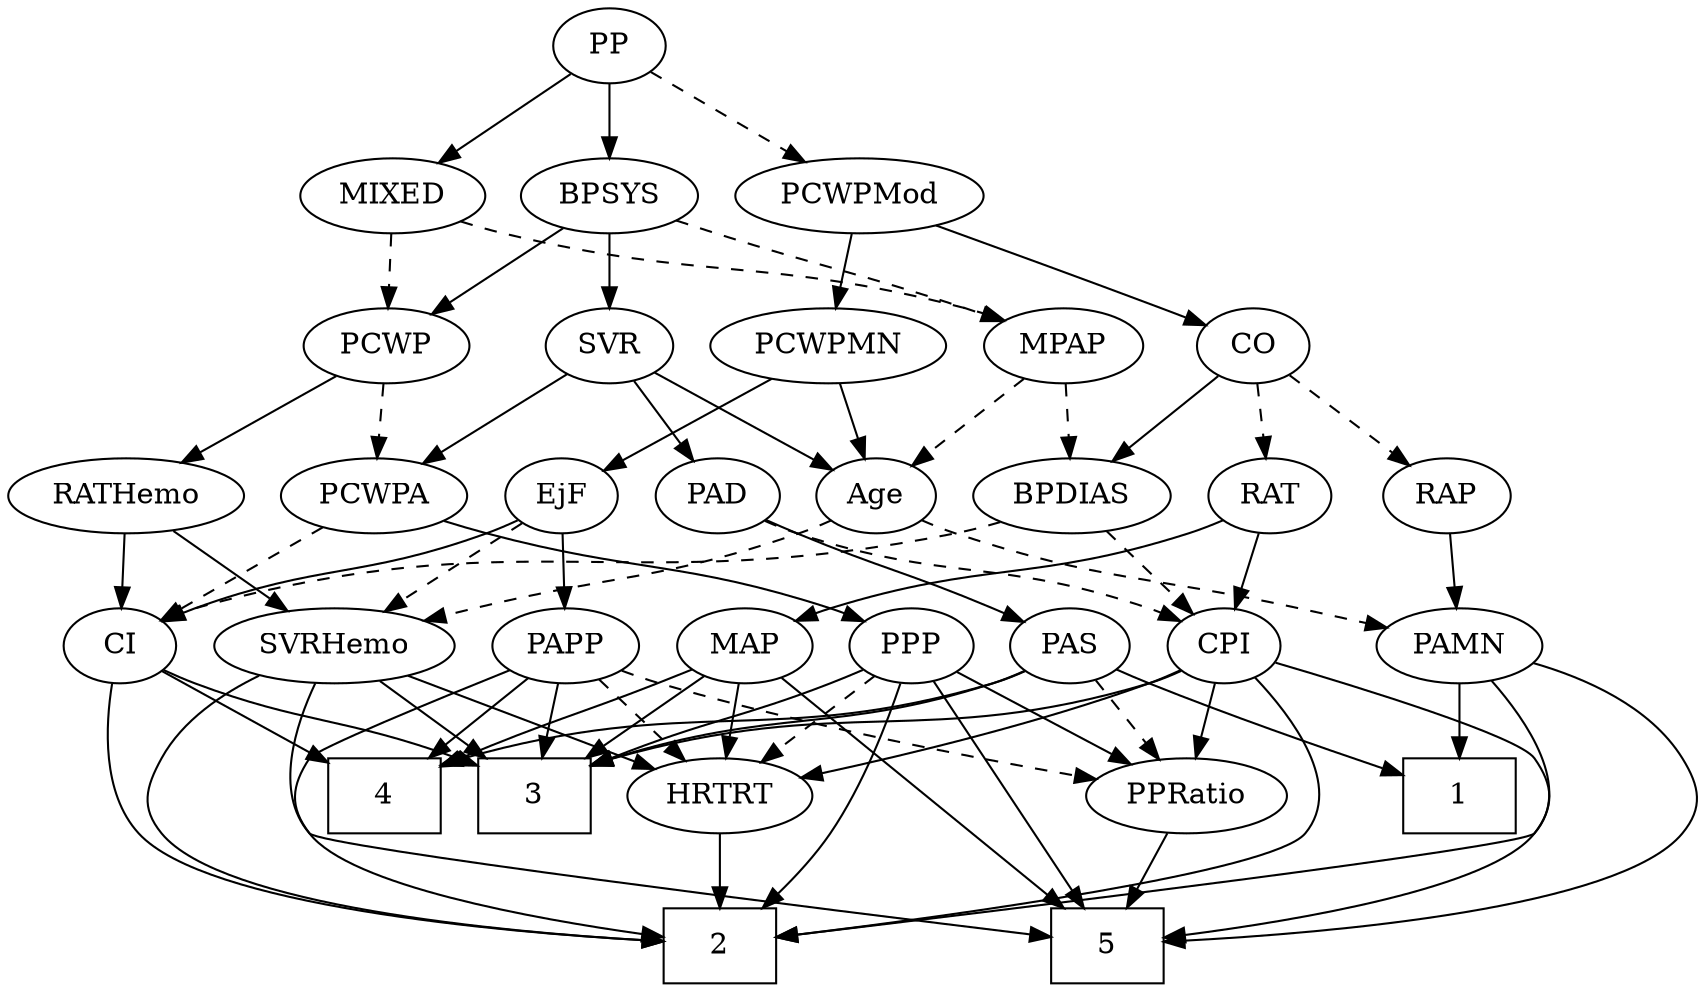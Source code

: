 strict digraph {
	graph [bb="0,0,763.19,468"];
	node [label="\N"];
	1	[height=0.5,
		pos="75.798,90",
		shape=box,
		width=0.75];
	2	[height=0.5,
		pos="584.8,18",
		shape=box,
		width=0.75];
	3	[height=0.5,
		pos="393.8,90",
		shape=box,
		width=0.75];
	4	[height=0.5,
		pos="185.8,90",
		shape=box,
		width=0.75];
	5	[height=0.5,
		pos="378.8,18",
		shape=box,
		width=0.75];
	Age	[height=0.5,
		pos="517.8,234",
		width=0.75];
	PAMN	[height=0.5,
		pos="75.798,162",
		width=1.011];
	Age -> PAMN	[pos="e,103.29,174.23 497.32,221.86 492.36,219.58 486.99,217.44 481.8,216 327.28,173.14 279.16,215.54 122.8,180 119.58,179.27 116.29,178.38 \
113,177.4",
		style=dashed];
	SVRHemo	[height=0.5,
		pos="630.8,162",
		width=1.3902];
	Age -> SVRHemo	[pos="e,606.81,177.86 536.97,221.13 553.68,210.77 578.27,195.54 598.09,183.26",
		style=dashed];
	EjF	[height=0.5,
		pos="445.8,234",
		width=0.75];
	EjF -> SVRHemo	[pos="e,594.9,174.65 466.96,222.58 471.8,220.32 476.94,218 481.8,216 516,201.88 555.48,187.94 585.21,177.9",
		style=dashed];
	CI	[height=0.5,
		pos="463.8,162",
		width=0.75];
	EjF -> CI	[pos="e,459.48,179.79 450.16,216.05 452.19,208.14 454.66,198.54 456.94,189.69",
		style=solid];
	PAPP	[height=0.5,
		pos="314.8,162",
		width=0.88464];
	EjF -> PAPP	[pos="e,337.32,175.03 425.33,222.06 404.14,210.74 370.78,192.91 346.24,179.8",
		style=solid];
	RAP	[height=0.5,
		pos="106.8,234",
		width=0.77632];
	RAP -> PAMN	[pos="e,83.307,179.96 99.451,216.41 95.875,208.34 91.489,198.43 87.469,189.35",
		style=solid];
	MIXED	[height=0.5,
		pos="479.8,378",
		width=1.1193];
	MPAP	[height=0.5,
		pos="479.8,306",
		width=0.97491];
	MIXED -> MPAP	[pos="e,479.8,324.1 479.8,359.7 479.8,351.98 479.8,342.71 479.8,334.11",
		style=dashed];
	PCWP	[height=0.5,
		pos="641.8,306",
		width=0.97491];
	MIXED -> PCWP	[pos="e,615.92,318.18 507.65,364.97 534.96,353.17 576.7,335.13 606.36,322.31",
		style=dashed];
	MPAP -> Age	[pos="e,508.86,251.47 488.8,288.41 493.35,280.04 498.96,269.71 504.03,260.37",
		style=dashed];
	BPDIAS	[height=0.5,
		pos="358.8,234",
		width=1.1735];
	MPAP -> BPDIAS	[pos="e,382.81,248.89 457.32,292 438.87,281.32 412.47,266.05 391.65,254",
		style=dashed];
	BPSYS	[height=0.5,
		pos="575.8,378",
		width=1.0471];
	BPSYS -> MPAP	[pos="e,499.34,321.25 555.91,362.5 541.91,352.29 523,338.5 507.52,327.22",
		style=dashed];
	SVR	[height=0.5,
		pos="560.8,306",
		width=0.77632];
	BPSYS -> SVR	[pos="e,564.5,324.28 572.17,360.05 570.5,352.26 568.47,342.82 566.6,334.08",
		style=solid];
	BPSYS -> PCWP	[pos="e,626.88,322.82 590.77,361.12 599.38,351.99 610.35,340.36 619.91,330.22",
		style=solid];
	PAD	[height=0.5,
		pos="269.8,234",
		width=0.79437];
	PAS	[height=0.5,
		pos="158.8,162",
		width=0.75];
	PAD -> PAS	[pos="e,177.82,175 250.21,220.65 232.51,209.48 206.26,192.93 186.43,180.42",
		style=solid];
	CPI	[height=0.5,
		pos="391.8,162",
		width=0.75];
	PAD -> CPI	[pos="e,371.72,174.52 290.22,221.28 310.13,209.86 340.6,192.37 362.98,179.54",
		style=dashed];
	CO	[height=0.5,
		pos="257.8,306",
		width=0.75];
	CO -> RAP	[pos="e,128.88,245.24 236.16,294.97 210.52,283.08 167.58,263.18 138.26,249.58",
		style=dashed];
	RAT	[height=0.5,
		pos="195.8,234",
		width=0.75827];
	CO -> RAT	[pos="e,208.93,249.82 244.65,290.15 236.26,280.69 225.24,268.24 215.78,257.56",
		style=dashed];
	CO -> BPDIAS	[pos="e,337.39,249.83 275.85,292.49 290.54,282.31 311.58,267.72 328.8,255.79",
		style=solid];
	PAS -> 1	[pos="e,95.977,108.02 142.4,147.17 131.37,137.87 116.54,125.36 103.68,114.52",
		style=solid];
	PAS -> 3	[pos="e,366.54,104.64 179.41,150.3 184.36,148 189.7,145.74 194.8,144 261.99,121.04 285.56,131.03 356.67,107.96",
		style=solid];
	PAS -> 4	[pos="e,179.07,108.45 165.2,144.41 168.23,136.54 171.94,126.93 175.37,118.04",
		style=solid];
	PPRatio	[height=0.5,
		pos="308.8,90",
		width=1.1013];
	PAS -> PPRatio	[pos="e,282.06,103.38 180.11,150.91 184.94,148.63 190.04,146.23 194.8,144 220.91,131.76 250.44,118.04 272.9,107.62",
		style=dashed];
	PAMN -> 1	[pos="e,75.798,108.1 75.798,143.7 75.798,135.98 75.798,126.71 75.798,118.11",
		style=solid];
	PAMN -> 2	[pos="e,557.71,21.742 60.486,145.39 43.397,126.1 20.519,93.218 39.798,72 67.946,41.02 373.14,40.083 414.8,36 460.54,31.517 513.2,26.232 \
547.64,22.759",
		style=solid];
	PAMN -> 5	[pos="e,351.71,18.51 50.167,148.93 34.508,140.03 15.812,126.29 6.7977,108 -0.27532,93.648 -3.6878,84.085 6.7977,72 49.941,22.274 256.28,\
18.013 341.68,18.436",
		style=solid];
	RATHemo	[height=0.5,
		pos="713.8,234",
		width=1.3721];
	RATHemo -> SVRHemo	[pos="e,649.56,178.82 694.96,217.12 683.82,207.72 669.53,195.67 657.27,185.33",
		style=solid];
	RATHemo -> CI	[pos="e,484.42,173.66 677.07,221.88 670.03,219.85 662.7,217.81 655.8,216 586.96,197.99 567.02,203.33 499.8,180 497.89,179.34 495.94,178.6 \
494,177.83",
		style=solid];
	CPI -> 2	[pos="e,586.1,36.164 412.84,150.26 417.68,148.02 422.86,145.79 427.8,144 487.38,122.37 521.99,153.81 565.8,108 581.37,91.716 585.49,65.96 \
586.08,46.336",
		style=solid];
	CPI -> 3	[pos="e,393.31,108.1 392.29,143.7 392.51,135.98 392.78,126.71 393.02,118.11",
		style=solid];
	CPI -> 5	[pos="e,402.1,36.181 405.91,146.64 414.66,136.7 425.09,122.66 429.8,108 434.69,92.768 435.78,86.84 429.8,72 425.45,61.209 417.74,51.386 \
409.6,43.209",
		style=solid];
	CPI -> PPRatio	[pos="e,326.89,106.26 375.4,147.17 363.82,137.4 348.06,124.11 334.78,112.91",
		style=solid];
	HRTRT	[height=0.5,
		pos="516.8,90",
		width=1.1013];
	CPI -> HRTRT	[pos="e,492.92,104.37 411.88,149.75 431.29,138.88 461.04,122.23 483.9,109.42",
		style=solid];
	RAT -> CPI	[pos="e,370.72,173.64 216.88,222.36 221.72,220.11 226.88,217.86 231.8,216 285.47,195.68 302.13,200.32 355.8,180 357.64,179.3 359.52,178.55 \
361.4,177.76",
		style=solid];
	MAP	[height=0.5,
		pos="234.8,162",
		width=0.84854];
	RAT -> MAP	[pos="e,225.53,179.63 204.84,216.76 209.5,208.4 215.29,198.02 220.53,188.61",
		style=solid];
	SVR -> Age	[pos="e,527.52,250.82 551.04,289.12 545.65,280.34 538.85,269.26 532.8,259.42",
		style=solid];
	SVR -> PAD	[pos="e,291.54,245.87 539.65,294.12 534.56,291.83 529.07,289.62 523.8,288 430.76,259.43 400.98,280.1 307.8,252 305.52,251.31 303.2,250.52 \
300.89,249.67",
		style=solid];
	PCWPA	[height=0.5,
		pos="604.8,234",
		width=1.1555];
	SVR -> PCWPA	[pos="e,594.24,251.8 570.78,289.12 576.09,280.68 582.73,270.1 588.74,260.55",
		style=solid];
	PCWPMod	[height=0.5,
		pos="369.8,378",
		width=1.4443];
	PCWPMod -> CO	[pos="e,276.96,318.97 345.77,361.98 328.1,350.94 304.03,335.89 285.53,324.34",
		style=solid];
	PCWPMN	[height=0.5,
		pos="376.8,306",
		width=1.3902];
	PCWPMod -> PCWPMN	[pos="e,375.09,324.1 371.53,359.7 372.3,351.98 373.23,342.71 374.09,334.11",
		style=solid];
	PPP	[height=0.5,
		pos="535.8,162",
		width=0.75];
	PCWPA -> PPP	[pos="e,549.98,177.39 589.14,217.12 579.67,207.51 567.47,195.13 557.12,184.63",
		style=solid];
	PCWPA -> CI	[pos="e,484.8,173.42 578.61,220 554.6,208.08 519.05,190.43 493.89,177.94",
		style=dashed];
	PCWPMN -> Age	[pos="e,496.55,245.55 404.99,291 428.83,279.17 462.91,262.25 487.36,250.11",
		style=solid];
	PCWPMN -> EjF	[pos="e,431.29,249.72 392.8,288.76 402.16,279.27 414.09,267.17 424.26,256.85",
		style=solid];
	SVRHemo -> 2	[pos="e,611.83,18.622 675.53,153.71 702.28,146.79 734.2,133.47 750.8,108 759.53,94.594 760.24,84.92 750.8,72 721.46,31.832 661.33,21.398 \
622.06,19.074",
		style=solid];
	SVRHemo -> 3	[pos="e,420.92,99.011 593.51,149.99 549,136.84 475.05,115 430.71,101.9",
		style=solid];
	SVRHemo -> 5	[pos="e,405.9,19.373 626.14,143.85 619.74,123.62 606.28,90.42 582.8,72 533.89,33.632 460.06,22.847 415.92,19.932",
		style=solid];
	SVRHemo -> HRTRT	[pos="e,539.39,104.87 606.62,146.15 589.55,135.67 566.51,121.53 548.04,110.18",
		style=solid];
	BPDIAS -> CPI	[pos="e,384.11,179.31 366.79,216.05 370.69,207.77 375.48,197.62 379.81,188.42",
		style=dashed];
	BPDIAS -> CI	[pos="e,445.23,175.38 380.55,218.5 396.82,207.65 419.17,192.75 436.61,181.12",
		style=dashed];
	MAP -> 3	[pos="e,366.72,103.92 258.71,150.55 263.7,148.38 268.92,146.11 273.8,144 308.46,129.02 319.26,125.19 357.54,108.04",
		style=solid];
	MAP -> 4	[pos="e,197.9,108.29 223.68,145.12 217.8,136.72 210.43,126.2 203.77,116.67",
		style=solid];
	MAP -> 5	[pos="e,351.48,21.172 212.02,150 189.25,138.49 156.68,120.39 149.8,108 142.03,94.01 139.84,84.524 149.8,72 173.33,42.393 282.86,27.874 \
341.5,22.116",
		style=solid];
	MAP -> HRTRT	[pos="e,480.8,97.948 258.02,149.99 263.14,147.81 268.6,145.68 273.8,144 309.92,132.31 411.05,111.68 470.85,99.9",
		style=solid];
	PP	[height=0.5,
		pos="479.8,450",
		width=0.75];
	PP -> MIXED	[pos="e,479.8,396.1 479.8,431.7 479.8,423.98 479.8,414.71 479.8,406.11",
		style=solid];
	PP -> BPSYS	[pos="e,555.98,393.45 497.41,436.16 511.51,425.88 531.56,411.25 547.86,399.37",
		style=solid];
	PP -> PCWPMod	[pos="e,393.73,394.23 460.64,436.81 444.59,426.59 421.33,411.79 402.37,399.73",
		style=dashed];
	PPP -> 2	[pos="e,611.82,21.573 556.83,150.24 561.67,148 566.86,145.78 571.8,144 632.65,122.09 673.12,159.08 712.8,108 722.61,95.364 721.69,85.303 \
712.8,72 692.71,41.947 652.1,28.914 621.98,23.275",
		style=solid];
	PPP -> 3	[pos="e,421.05,104.43 514.54,150.52 492.25,139.53 456.83,122.07 430.1,108.9",
		style=solid];
	PPP -> 5	[pos="e,405.82,22.653 548.58,146.1 563.13,127.24 582.81,94.502 565.8,72 547.75,48.126 464.93,31.891 415.77,24.171",
		style=solid];
	PPP -> PPRatio	[pos="e,338.73,101.84 514.77,150.24 509.92,147.99 504.74,145.78 499.8,144 438.52,122 420.17,126.69 357.8,108 354.69,107.07 351.49,106.06 \
348.28,105.02",
		style=solid];
	PPP -> HRTRT	[pos="e,521.49,108.28 531.2,144.05 529.08,136.26 526.52,126.82 524.15,118.08",
		style=dashed];
	PPRatio -> 5	[pos="e,361.51,36.292 324.68,73.116 333.43,64.373 344.46,53.334 354.29,43.51",
		style=solid];
	PCWP -> RATHemo	[pos="e,697.2,251.13 657.42,289.81 666.87,280.62 679.12,268.72 689.78,258.35",
		style=solid];
	PCWP -> PCWPA	[pos="e,613.76,251.96 633.03,288.41 628.72,280.25 623.41,270.22 618.58,261.07",
		style=dashed];
	CI -> 2	[pos="e,594.13,36.034 484.97,150.6 489.81,148.34 494.95,146.02 499.8,144 543.01,125.98 571.94,146.35 598.8,108 611.56,89.781 605.82,64.339 \
598.2,45.321",
		style=solid];
	CI -> 3	[pos="e,411,108.2 449.29,146.5 440.34,137.54 428.61,125.81 418.25,115.45",
		style=solid];
	CI -> 4	[pos="e,212.84,97.313 443.19,150.28 438.24,147.98 432.9,145.73 427.8,144 355.46,119.53 334.34,124.55 259.8,108 247.75,105.33 234.63,102.34 \
222.82,99.617",
		style=solid];
	PAPP -> 2	[pos="e,557.65,21.427 295.58,147.18 272.47,128.92 239.21,96.218 259.8,72 278.29,50.246 465.85,30.168 547.34,22.398",
		style=solid];
	PAPP -> 3	[pos="e,374.38,108.2 331.17,146.5 341.47,137.36 355.02,125.36 366.88,114.85",
		style=solid];
	PAPP -> 4	[pos="e,213.06,105.79 292.62,148.97 273.25,138.45 244.75,122.99 222.06,110.68",
		style=solid];
	PAPP -> PPRatio	[pos="e,310.26,108.1 313.31,143.7 312.65,135.98 311.86,126.71 311.12,118.11",
		style=dashed];
	PAPP -> HRTRT	[pos="e,484.78,100.76 339.4,150.45 344.77,148.24 350.45,145.98 355.8,144 395.92,129.1 442.43,114.02 475.11,103.78",
		style=dashed];
	HRTRT -> 2	[pos="e,568,36.292 532.23,73.116 540.72,64.373 551.44,53.334 560.99,43.51",
		style=solid];
}

